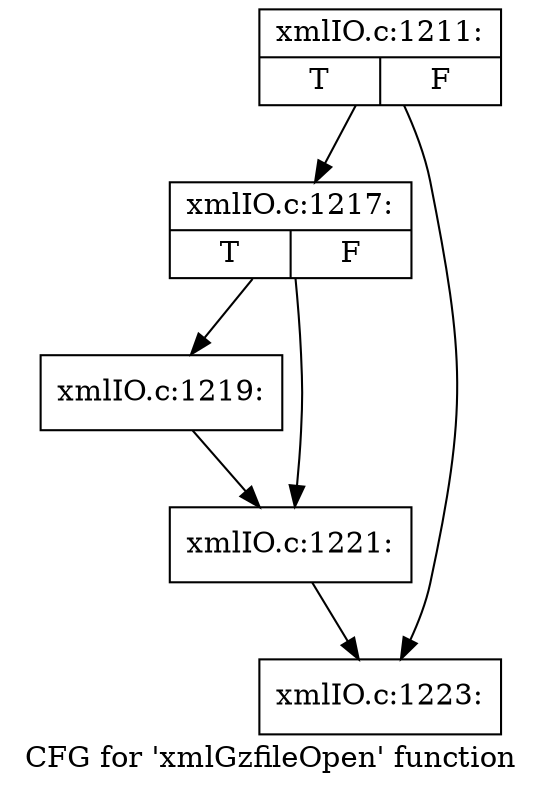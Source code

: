 digraph "CFG for 'xmlGzfileOpen' function" {
	label="CFG for 'xmlGzfileOpen' function";

	Node0x52d8d60 [shape=record,label="{xmlIO.c:1211:|{<s0>T|<s1>F}}"];
	Node0x52d8d60 -> Node0x539dba0;
	Node0x52d8d60 -> Node0x539ded0;
	Node0x539dba0 [shape=record,label="{xmlIO.c:1217:|{<s0>T|<s1>F}}"];
	Node0x539dba0 -> Node0x539e2b0;
	Node0x539dba0 -> Node0x539e300;
	Node0x539e2b0 [shape=record,label="{xmlIO.c:1219:}"];
	Node0x539e2b0 -> Node0x539e300;
	Node0x539e300 [shape=record,label="{xmlIO.c:1221:}"];
	Node0x539e300 -> Node0x539ded0;
	Node0x539ded0 [shape=record,label="{xmlIO.c:1223:}"];
}
